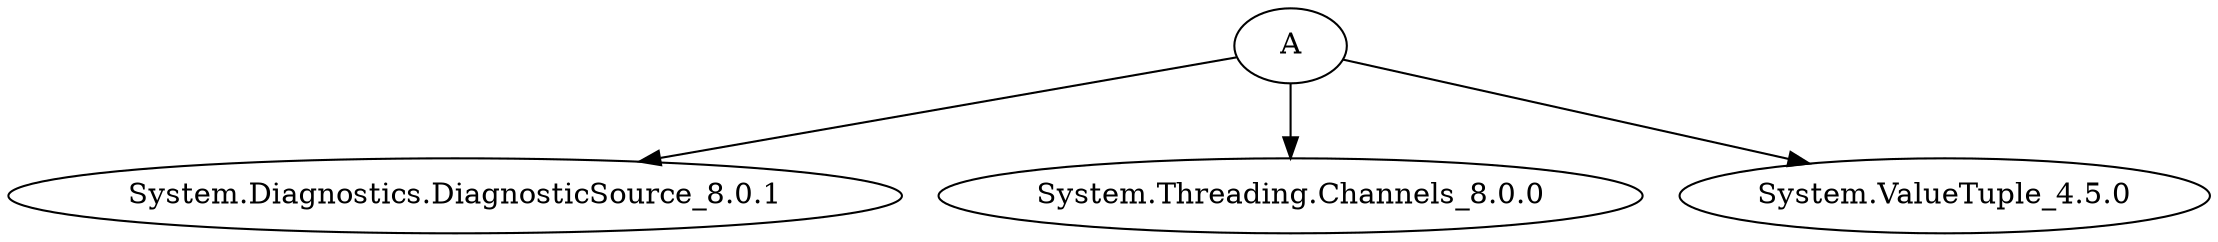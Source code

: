 digraph dependencies {
	A -> "System.Diagnostics.DiagnosticSource_8.0.1";
	A -> "System.Threading.Channels_8.0.0";
	A -> "System.ValueTuple_4.5.0";
}

